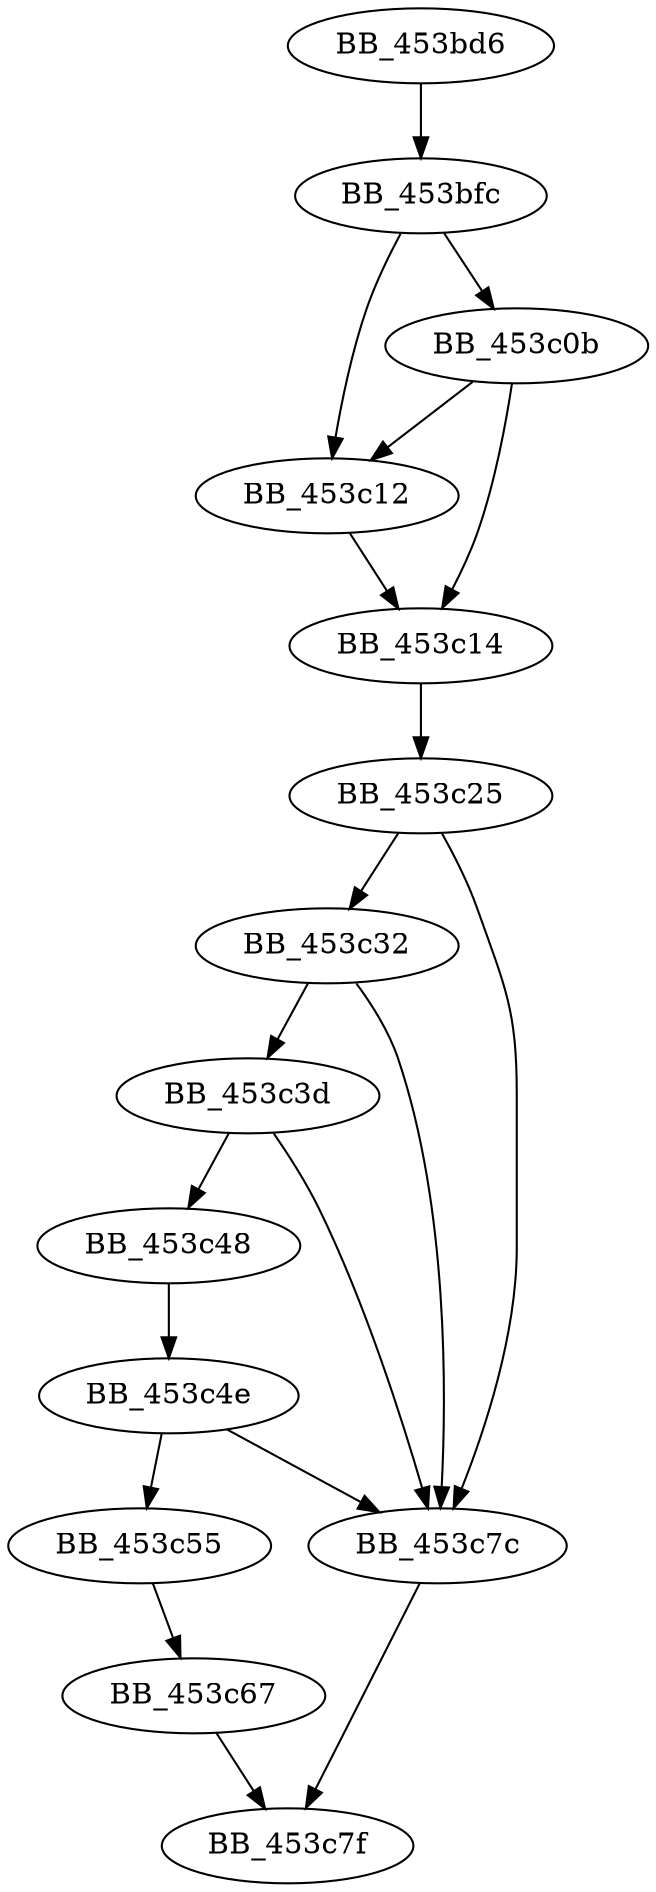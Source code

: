 DiGraph sub_453BD6{
BB_453bd6->BB_453bfc
BB_453bfc->BB_453c0b
BB_453bfc->BB_453c12
BB_453c0b->BB_453c12
BB_453c0b->BB_453c14
BB_453c12->BB_453c14
BB_453c14->BB_453c25
BB_453c25->BB_453c32
BB_453c25->BB_453c7c
BB_453c32->BB_453c3d
BB_453c32->BB_453c7c
BB_453c3d->BB_453c48
BB_453c3d->BB_453c7c
BB_453c48->BB_453c4e
BB_453c4e->BB_453c55
BB_453c4e->BB_453c7c
BB_453c55->BB_453c67
BB_453c67->BB_453c7f
BB_453c7c->BB_453c7f
}
